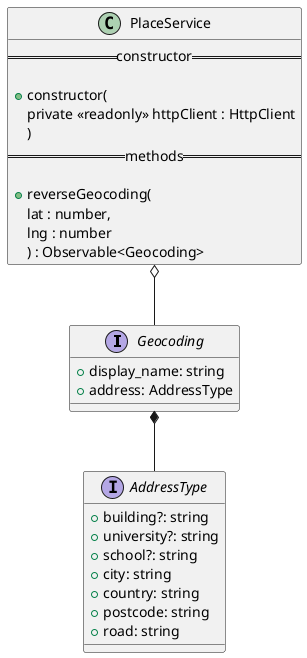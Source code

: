 @startuml PlaceService

interface Geocoding {
  + display_name: string
  + address: AddressType
}

interface AddressType {
  + building?: string
  + university?: string
  + school?: string
  + city: string
  + country: string
  + postcode: string
  + road: string
}

class PlaceService {
  == constructor ==

  + constructor(
    private <<readonly>> httpClient : HttpClient
    )
  == methods ==

  + reverseGeocoding(
    lat : number,
    lng : number
    ) : Observable<Geocoding>
}

Geocoding *-- AddressType
PlaceService o-- Geocoding
@enduml
